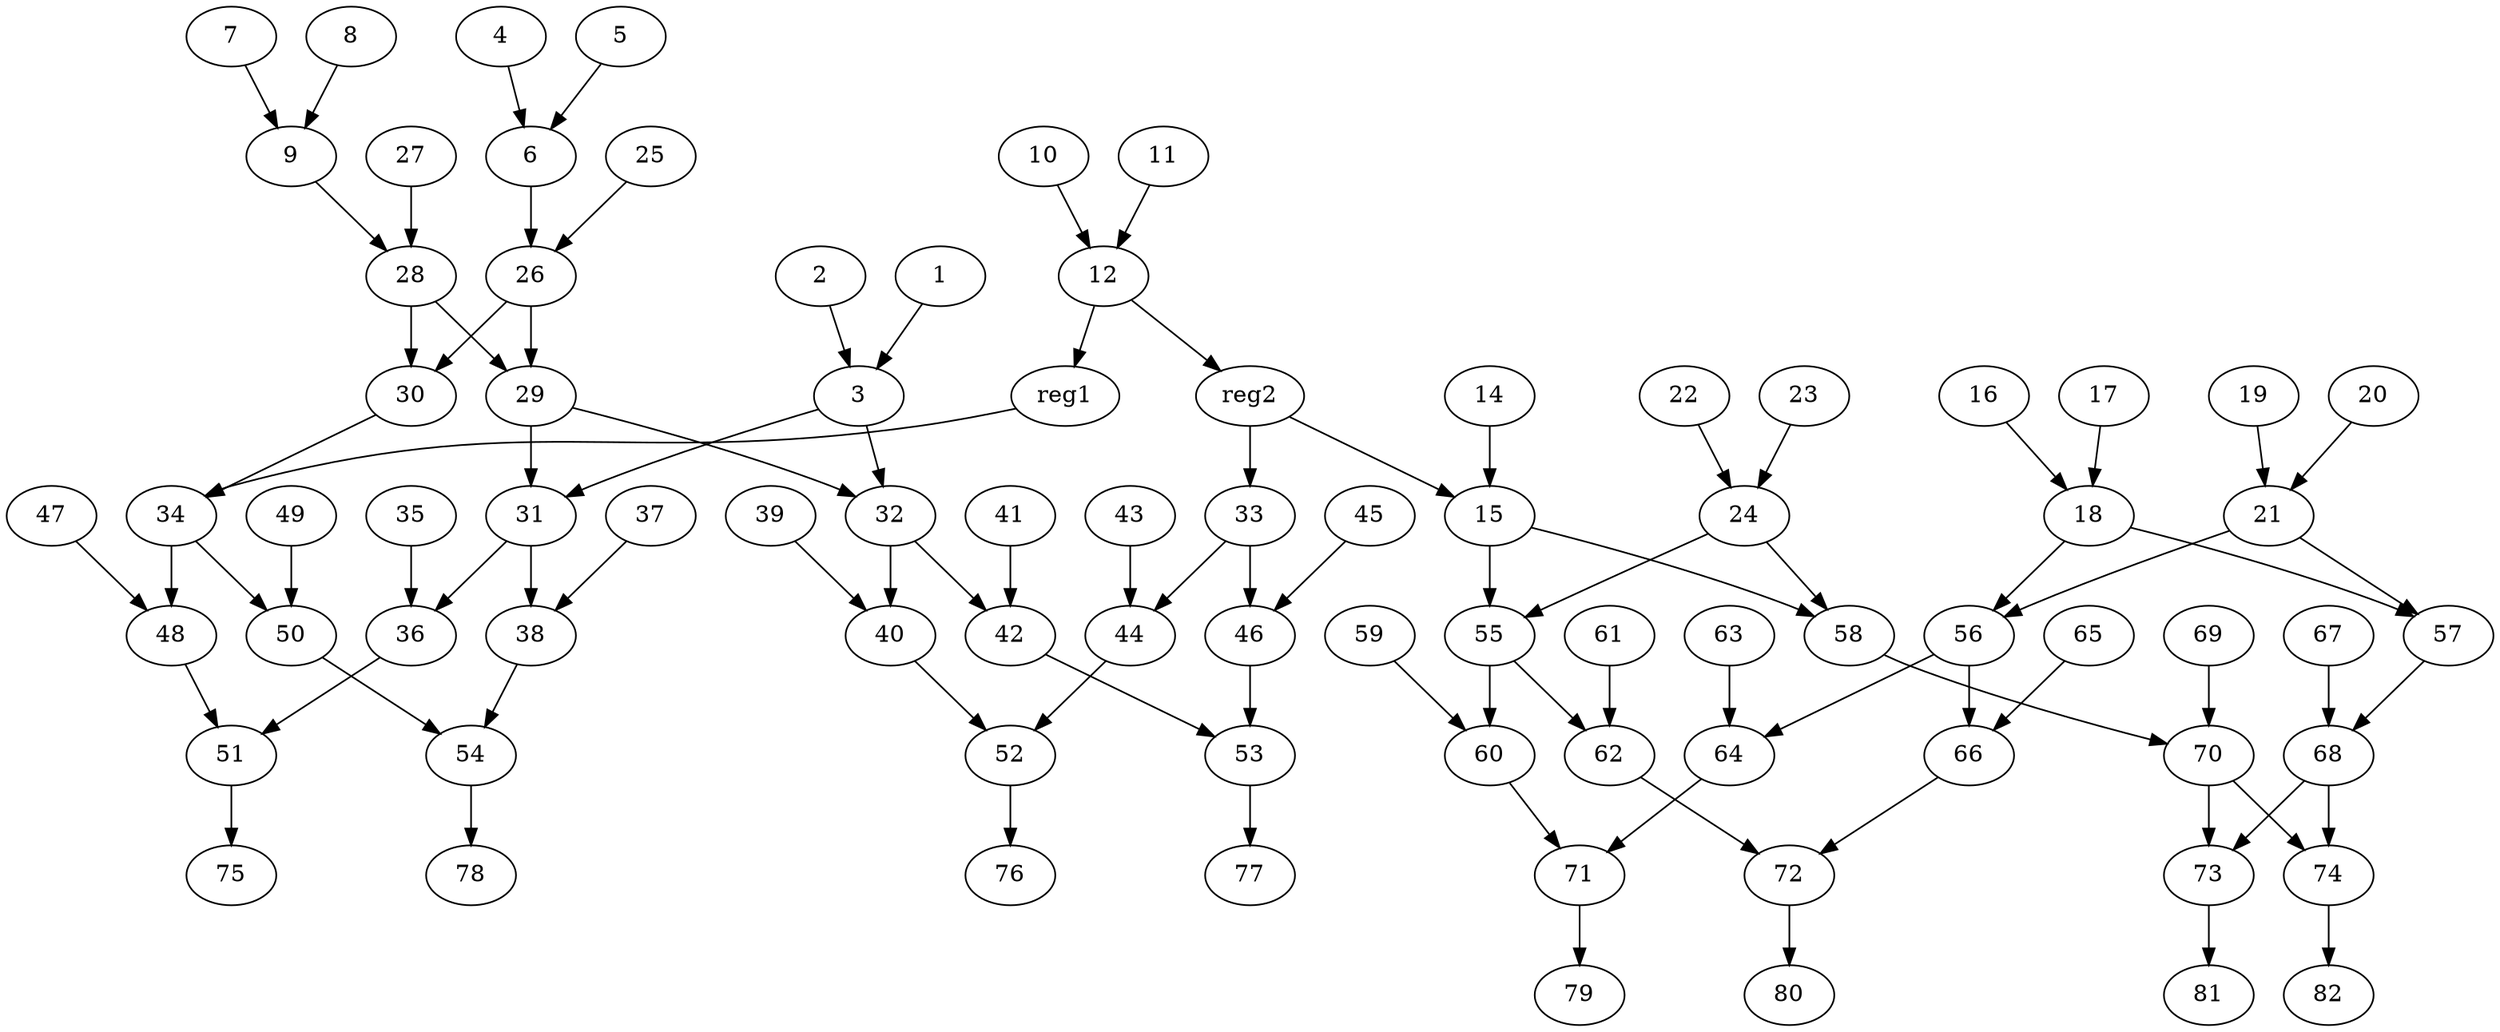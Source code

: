 digraph G {
    1;
    3;
    2;
    31;
    32;
    4;
    6;
    5;
    26;
    7;
    9;
    8;
    28;
    10;
    12;
    11;
    reg1;
    reg2;
    14;
    15;
    55;
    58;
    16;
    18;
    17;
    57;
    56;
    19;
    21;
    20;
    22;
    24;
    23;
    25;
    30;
    29;
    27;
    34;
    36;
    38;
    40;
    42;
    33;
    44;
    46;
    48;
    50;
    35;
    51;
    37;
    54;
    39;
    52;
    41;
    53;
    43;
    45;
    47;
    49;
    75;
    76;
    77;
    78;
    60;
    62;
    66;
    64;
    68;
    70;
    59;
    71;
    61;
    72;
    63;
    65;
    67;
    73;
    74;
    69;
    79;
    80;
    81;
    82;
    1 -> 3 [w=0];
    3 -> 31 [w=0];
    3 -> 32 [w=2];
    2 -> 3 [w=0];
    31 -> 36 [w=2];
    31 -> 38 [w=0];
    32 -> 40 [w=0];
    32 -> 42 [w=0];
    4 -> 6 [w=0];
    6 -> 26 [w=0];
    5 -> 6 [w=0];
    26 -> 30 [w=4];
    26 -> 29 [w=0];
    7 -> 9 [w=0];
    9 -> 28 [w=0];
    8 -> 9 [w=0];
    28 -> 30 [w=1];
    28 -> 29 [w=5];
    10 -> 12 [w=4];
    12 -> reg1 [w=0];
    12 -> reg2 [w=1];
    11 -> 12 [w=4];
    reg1 -> 34 [w=3];
    reg2 -> 33 [w=0];
    reg2 -> 15 [w=0];
    14 -> 15 [w=0];
    15 -> 55 [w=3];
    15 -> 58 [w=0];
    55 -> 60 [w=0];
    55 -> 62 [w=0];
    58 -> 70 [w=3];
    16 -> 18 [w=0];
    18 -> 57 [w=2];
    18 -> 56 [w=0];
    17 -> 18 [w=0];
    57 -> 68 [w=0];
    56 -> 66 [w=6];
    56 -> 64 [w=2];
    19 -> 21 [w=4];
    21 -> 57 [w=0];
    21 -> 56 [w=0];
    20 -> 21 [w=4];
    22 -> 24 [w=3];
    24 -> 55 [w=0];
    24 -> 58 [w=1];
    23 -> 24 [w=7];
    25 -> 26 [w=0];
    30 -> 34 [w=2];
    29 -> 31 [w=0];
    29 -> 32 [w=0];
    27 -> 28 [w=0];
    34 -> 48 [w=0];
    34 -> 50 [w=0];
    36 -> 51 [w=0];
    38 -> 54 [w=0];
    40 -> 52 [w=0];
    42 -> 53 [w=0];
    33 -> 44 [w=4];
    33 -> 46 [w=0];
    44 -> 52 [w=0];
    46 -> 53 [w=0];
    48 -> 51 [w=0];
    50 -> 54 [w=0];
    35 -> 36 [w=0];
    51 -> 75 [w=0];
    37 -> 38 [w=0];
    54 -> 78 [w=2];
    39 -> 40 [w=0];
    52 -> 76 [w=0];
    41 -> 42 [w=1];
    53 -> 77 [w=1];
    43 -> 44 [w=0];
    45 -> 46 [w=0];
    47 -> 48 [w=0];
    49 -> 50 [w=3];
    60 -> 71 [w=0];
    62 -> 72 [w=0];
    66 -> 72 [w=0];
    64 -> 71 [w=0];
    68 -> 73 [w=2];
    68 -> 74 [w=0];
    70 -> 73 [w=0];
    70 -> 74 [w=0];
    59 -> 60 [w=8];
    71 -> 79 [w=8];
    61 -> 62 [w=0];
    72 -> 80 [w=0];
    63 -> 64 [w=0];
    65 -> 66 [w=0];
    67 -> 68 [w=0];
    73 -> 81 [w=0];
    74 -> 82 [w=2];
    69 -> 70 [w=1];
}
